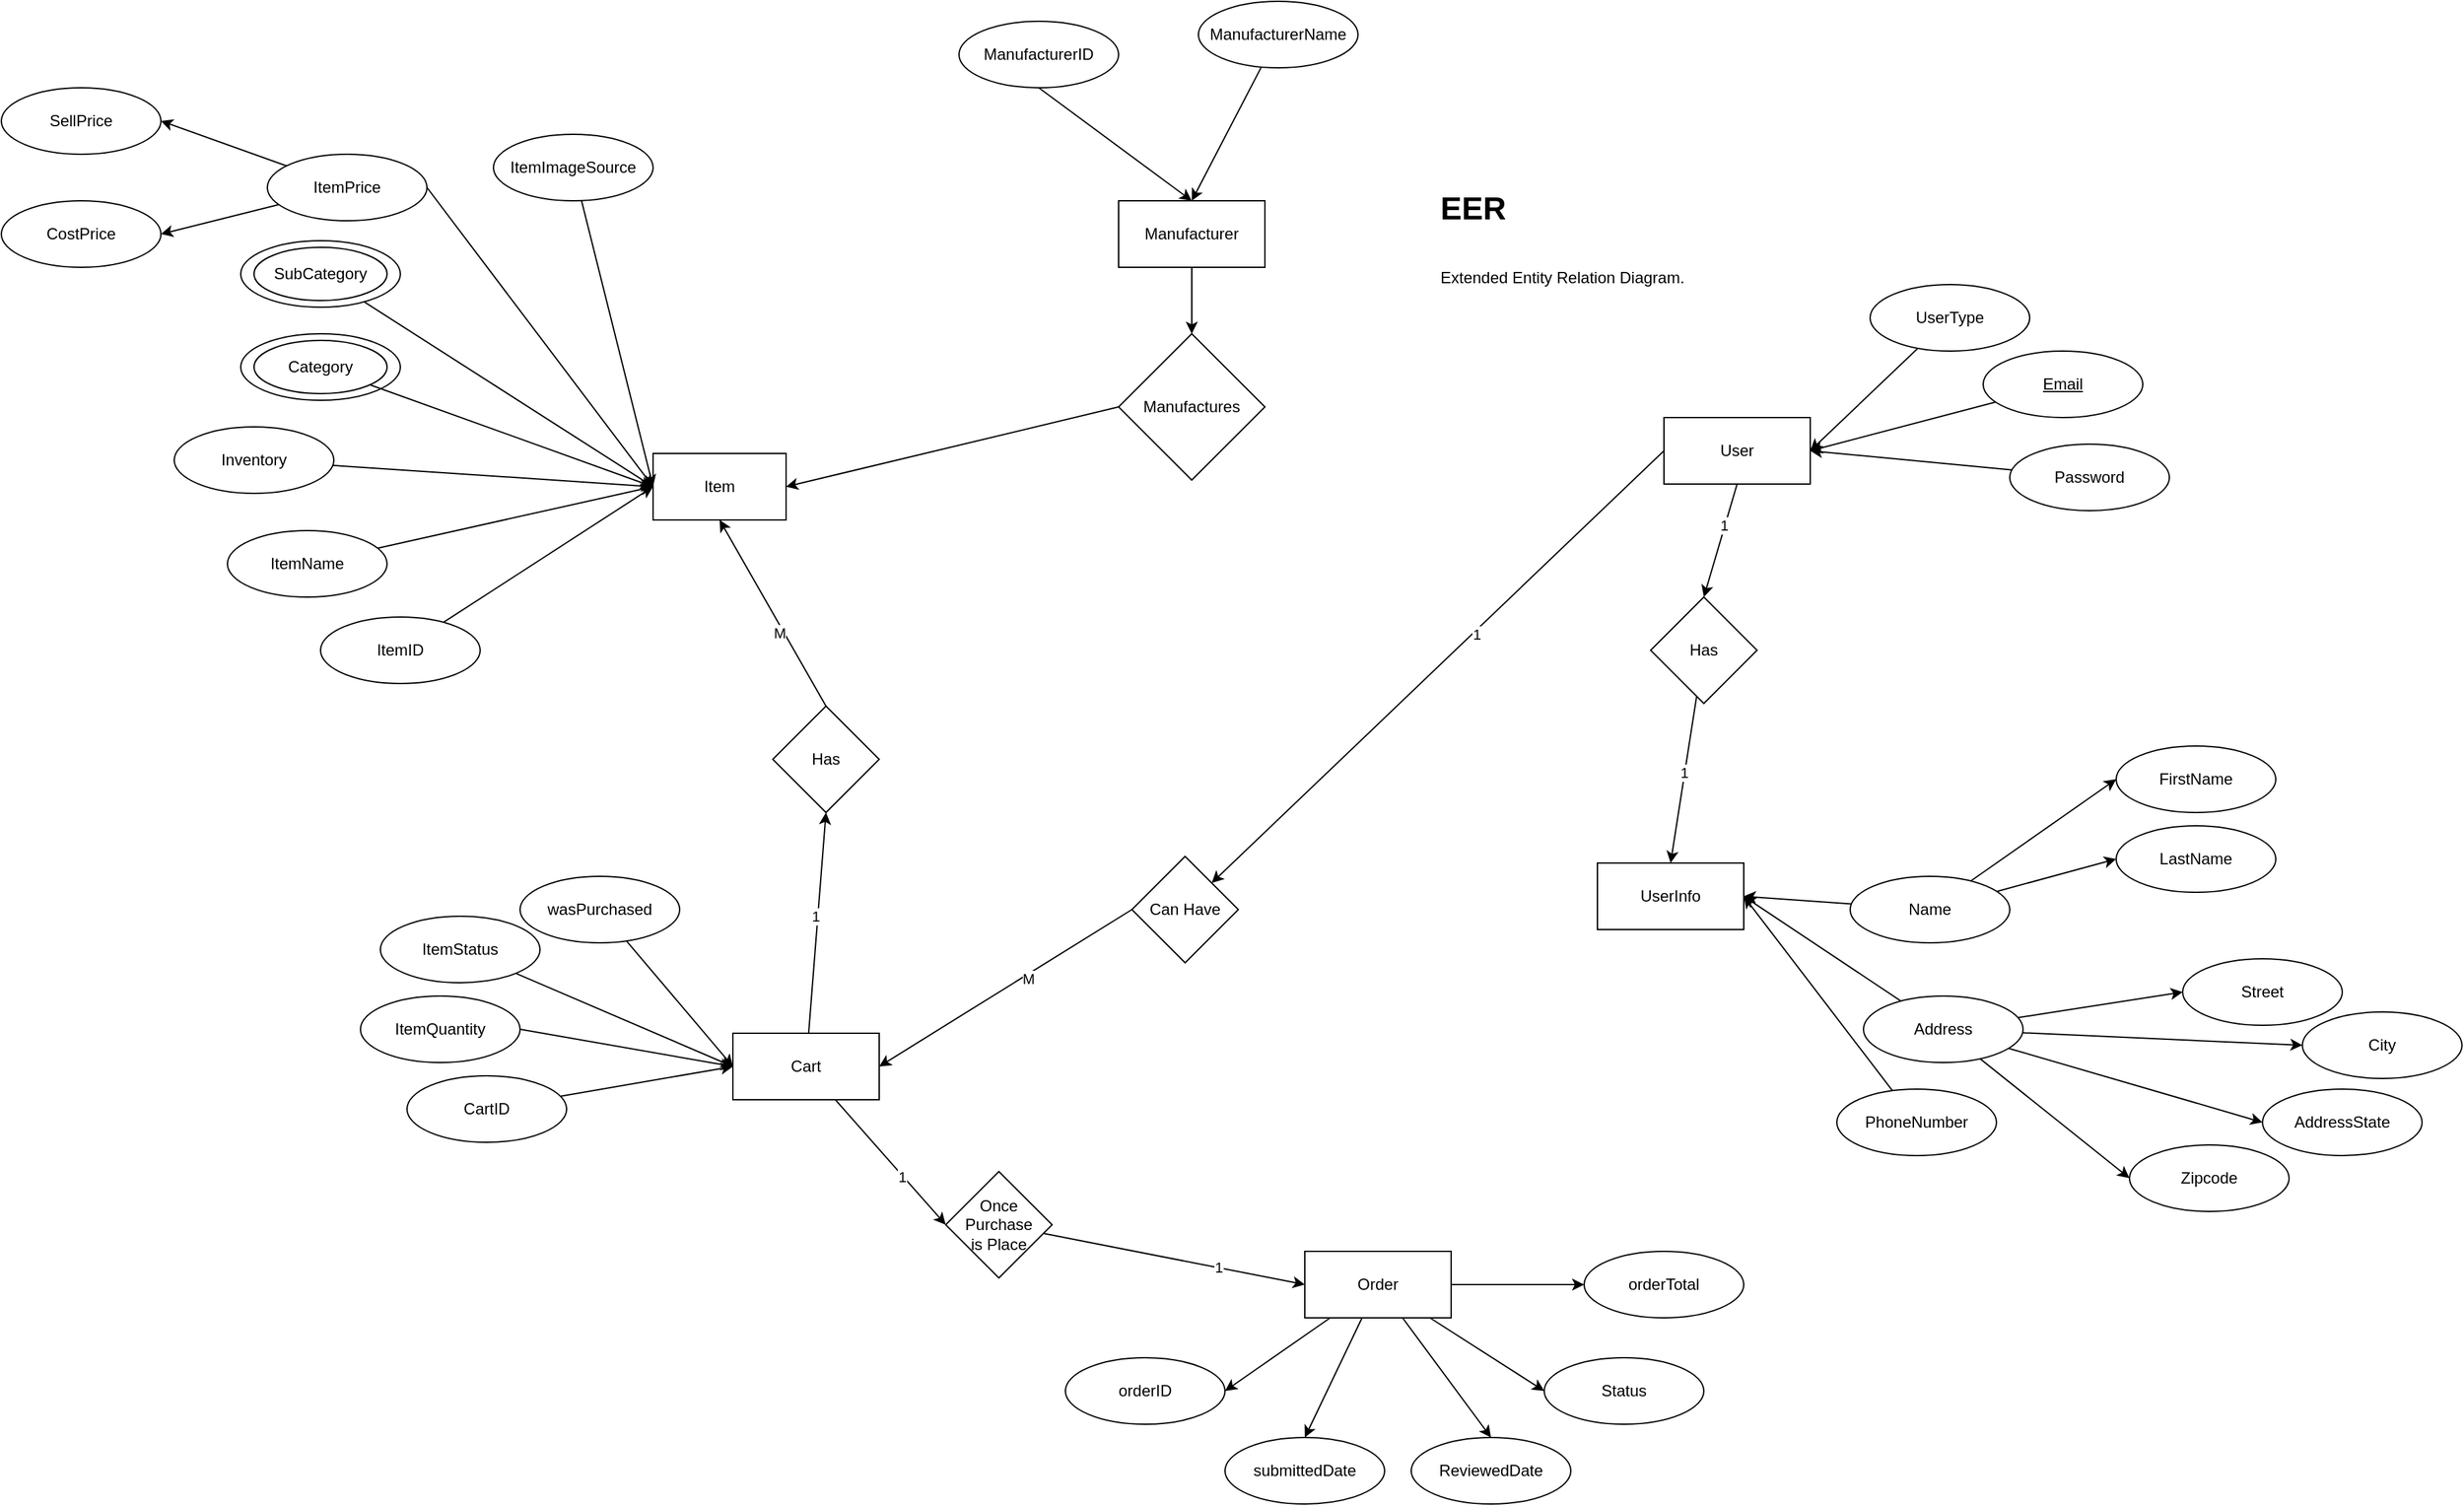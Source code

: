 <mxfile version="26.0.12">
  <diagram name="Page-1" id="8nn47YHviB25RWD-tD_q">
    <mxGraphModel grid="1" page="1" gridSize="10" guides="1" tooltips="1" connect="1" arrows="1" fold="1" pageScale="1" pageWidth="850" pageHeight="1100" math="0" shadow="0">
      <root>
        <mxCell id="0" />
        <mxCell id="1" parent="0" />
        <mxCell id="KiKc2woDUWEaIN38rLI_-1" value="Item" style="rounded=0;whiteSpace=wrap;html=1;" vertex="1" parent="1">
          <mxGeometry x="220" y="350" width="100" height="50" as="geometry" />
        </mxCell>
        <mxCell id="KiKc2woDUWEaIN38rLI_-45" style="edgeStyle=none;rounded=0;orthogonalLoop=1;jettySize=auto;html=1;entryX=0;entryY=0.5;entryDx=0;entryDy=0;" edge="1" parent="1" source="KiKc2woDUWEaIN38rLI_-2" target="KiKc2woDUWEaIN38rLI_-1">
          <mxGeometry relative="1" as="geometry">
            <mxPoint x="240" y="380" as="targetPoint" />
          </mxGeometry>
        </mxCell>
        <mxCell id="KiKc2woDUWEaIN38rLI_-2" value="ItemID" style="ellipse;whiteSpace=wrap;html=1;" vertex="1" parent="1">
          <mxGeometry x="-30" y="473" width="120" height="50" as="geometry" />
        </mxCell>
        <mxCell id="KiKc2woDUWEaIN38rLI_-44" style="edgeStyle=none;rounded=0;orthogonalLoop=1;jettySize=auto;html=1;entryX=0;entryY=0.5;entryDx=0;entryDy=0;" edge="1" parent="1" source="KiKc2woDUWEaIN38rLI_-4" target="KiKc2woDUWEaIN38rLI_-1">
          <mxGeometry relative="1" as="geometry" />
        </mxCell>
        <mxCell id="KiKc2woDUWEaIN38rLI_-4" value="ItemName" style="ellipse;whiteSpace=wrap;html=1;" vertex="1" parent="1">
          <mxGeometry x="-100" y="408" width="120" height="50" as="geometry" />
        </mxCell>
        <mxCell id="KiKc2woDUWEaIN38rLI_-48" style="edgeStyle=none;rounded=0;orthogonalLoop=1;jettySize=auto;html=1;exitX=0.5;exitY=1;exitDx=0;exitDy=0;entryX=0.5;entryY=0;entryDx=0;entryDy=0;" edge="1" parent="1" source="KiKc2woDUWEaIN38rLI_-6" target="KiKc2woDUWEaIN38rLI_-10">
          <mxGeometry relative="1" as="geometry" />
        </mxCell>
        <mxCell id="KiKc2woDUWEaIN38rLI_-6" value="Manufacturer" style="rounded=0;whiteSpace=wrap;html=1;" vertex="1" parent="1">
          <mxGeometry x="570" y="160" width="110" height="50" as="geometry" />
        </mxCell>
        <mxCell id="KiKc2woDUWEaIN38rLI_-43" style="edgeStyle=none;rounded=0;orthogonalLoop=1;jettySize=auto;html=1;entryX=0;entryY=0.5;entryDx=0;entryDy=0;" edge="1" parent="1" source="KiKc2woDUWEaIN38rLI_-7" target="KiKc2woDUWEaIN38rLI_-1">
          <mxGeometry relative="1" as="geometry" />
        </mxCell>
        <mxCell id="KiKc2woDUWEaIN38rLI_-7" value="Inventory" style="ellipse;whiteSpace=wrap;html=1;" vertex="1" parent="1">
          <mxGeometry x="-140" y="330" width="120" height="50" as="geometry" />
        </mxCell>
        <mxCell id="KiKc2woDUWEaIN38rLI_-117" style="edgeStyle=none;rounded=0;orthogonalLoop=1;jettySize=auto;html=1;entryX=1;entryY=0.5;entryDx=0;entryDy=0;exitX=0;exitY=0.5;exitDx=0;exitDy=0;" edge="1" parent="1" source="KiKc2woDUWEaIN38rLI_-10" target="KiKc2woDUWEaIN38rLI_-1">
          <mxGeometry relative="1" as="geometry" />
        </mxCell>
        <mxCell id="KiKc2woDUWEaIN38rLI_-10" value="Manufactures" style="rhombus;whiteSpace=wrap;html=1;" vertex="1" parent="1">
          <mxGeometry x="570" y="260" width="110" height="110" as="geometry" />
        </mxCell>
        <mxCell id="KiKc2woDUWEaIN38rLI_-46" style="edgeStyle=none;rounded=0;orthogonalLoop=1;jettySize=auto;html=1;exitX=0.5;exitY=1;exitDx=0;exitDy=0;entryX=0.5;entryY=0;entryDx=0;entryDy=0;" edge="1" parent="1" source="KiKc2woDUWEaIN38rLI_-16" target="KiKc2woDUWEaIN38rLI_-6">
          <mxGeometry relative="1" as="geometry" />
        </mxCell>
        <mxCell id="KiKc2woDUWEaIN38rLI_-16" value="ManufacturerID" style="ellipse;whiteSpace=wrap;html=1;" vertex="1" parent="1">
          <mxGeometry x="450" y="25" width="120" height="50" as="geometry" />
        </mxCell>
        <mxCell id="KiKc2woDUWEaIN38rLI_-47" style="edgeStyle=none;rounded=0;orthogonalLoop=1;jettySize=auto;html=1;entryX=0.5;entryY=0;entryDx=0;entryDy=0;" edge="1" parent="1" source="KiKc2woDUWEaIN38rLI_-17" target="KiKc2woDUWEaIN38rLI_-6">
          <mxGeometry relative="1" as="geometry">
            <mxPoint x="710" y="150" as="targetPoint" />
          </mxGeometry>
        </mxCell>
        <mxCell id="KiKc2woDUWEaIN38rLI_-17" value="ManufacturerName" style="ellipse;whiteSpace=wrap;html=1;" vertex="1" parent="1">
          <mxGeometry x="630" y="10" width="120" height="50" as="geometry" />
        </mxCell>
        <mxCell id="KiKc2woDUWEaIN38rLI_-19" value="Inventory" style="ellipse;whiteSpace=wrap;html=1;" vertex="1" parent="1">
          <mxGeometry x="-90" y="260" width="120" height="50" as="geometry" />
        </mxCell>
        <mxCell id="KiKc2woDUWEaIN38rLI_-42" style="edgeStyle=none;rounded=0;orthogonalLoop=1;jettySize=auto;html=1;entryX=0;entryY=0.5;entryDx=0;entryDy=0;" edge="1" parent="1" source="KiKc2woDUWEaIN38rLI_-20" target="KiKc2woDUWEaIN38rLI_-1">
          <mxGeometry relative="1" as="geometry">
            <mxPoint x="240" y="380" as="targetPoint" />
          </mxGeometry>
        </mxCell>
        <mxCell id="KiKc2woDUWEaIN38rLI_-20" value="Category" style="ellipse;whiteSpace=wrap;html=1;" vertex="1" parent="1">
          <mxGeometry x="-80" y="265" width="100" height="40" as="geometry" />
        </mxCell>
        <mxCell id="KiKc2woDUWEaIN38rLI_-40" style="edgeStyle=none;rounded=0;orthogonalLoop=1;jettySize=auto;html=1;exitX=1;exitY=0.5;exitDx=0;exitDy=0;entryX=0;entryY=0.5;entryDx=0;entryDy=0;" edge="1" parent="1" source="KiKc2woDUWEaIN38rLI_-21" target="KiKc2woDUWEaIN38rLI_-1">
          <mxGeometry relative="1" as="geometry" />
        </mxCell>
        <mxCell id="KiKc2woDUWEaIN38rLI_-134" style="edgeStyle=none;rounded=0;orthogonalLoop=1;jettySize=auto;html=1;entryX=1;entryY=0.5;entryDx=0;entryDy=0;" edge="1" parent="1" source="KiKc2woDUWEaIN38rLI_-21" target="KiKc2woDUWEaIN38rLI_-23">
          <mxGeometry relative="1" as="geometry" />
        </mxCell>
        <mxCell id="KiKc2woDUWEaIN38rLI_-135" style="edgeStyle=none;rounded=0;orthogonalLoop=1;jettySize=auto;html=1;entryX=1;entryY=0.5;entryDx=0;entryDy=0;" edge="1" parent="1" source="KiKc2woDUWEaIN38rLI_-21" target="KiKc2woDUWEaIN38rLI_-22">
          <mxGeometry relative="1" as="geometry" />
        </mxCell>
        <mxCell id="KiKc2woDUWEaIN38rLI_-21" value="ItemPrice" style="ellipse;whiteSpace=wrap;html=1;" vertex="1" parent="1">
          <mxGeometry x="-70" y="125" width="120" height="50" as="geometry" />
        </mxCell>
        <mxCell id="KiKc2woDUWEaIN38rLI_-22" value="CostPrice" style="ellipse;whiteSpace=wrap;html=1;" vertex="1" parent="1">
          <mxGeometry x="-270" y="160" width="120" height="50" as="geometry" />
        </mxCell>
        <mxCell id="KiKc2woDUWEaIN38rLI_-23" value="SellPrice" style="ellipse;whiteSpace=wrap;html=1;" vertex="1" parent="1">
          <mxGeometry x="-270" y="75" width="120" height="50" as="geometry" />
        </mxCell>
        <mxCell id="KiKc2woDUWEaIN38rLI_-41" style="edgeStyle=none;rounded=0;orthogonalLoop=1;jettySize=auto;html=1;entryX=0;entryY=0.5;entryDx=0;entryDy=0;" edge="1" parent="1" source="KiKc2woDUWEaIN38rLI_-26" target="KiKc2woDUWEaIN38rLI_-1">
          <mxGeometry relative="1" as="geometry">
            <mxPoint x="240" y="380" as="targetPoint" />
          </mxGeometry>
        </mxCell>
        <mxCell id="KiKc2woDUWEaIN38rLI_-26" value="Inventory" style="ellipse;whiteSpace=wrap;html=1;" vertex="1" parent="1">
          <mxGeometry x="-90" y="190" width="120" height="50" as="geometry" />
        </mxCell>
        <mxCell id="KiKc2woDUWEaIN38rLI_-27" value="SubCategory" style="ellipse;whiteSpace=wrap;html=1;" vertex="1" parent="1">
          <mxGeometry x="-80" y="195" width="100" height="40" as="geometry" />
        </mxCell>
        <mxCell id="KiKc2woDUWEaIN38rLI_-72" style="edgeStyle=none;rounded=0;orthogonalLoop=1;jettySize=auto;html=1;exitX=0.5;exitY=1;exitDx=0;exitDy=0;entryX=0.5;entryY=0;entryDx=0;entryDy=0;movable=1;resizable=1;rotatable=1;deletable=1;editable=1;locked=0;connectable=1;" edge="1" parent="1" source="KiKc2woDUWEaIN38rLI_-49" target="KiKc2woDUWEaIN38rLI_-71">
          <mxGeometry relative="1" as="geometry" />
        </mxCell>
        <mxCell id="KiKc2woDUWEaIN38rLI_-74" value="1" style="edgeLabel;html=1;align=center;verticalAlign=middle;resizable=1;points=[];movable=1;rotatable=1;deletable=1;editable=1;locked=0;connectable=1;" connectable="0" vertex="1" parent="KiKc2woDUWEaIN38rLI_-72">
          <mxGeometry x="-0.27" y="-1" relative="1" as="geometry">
            <mxPoint as="offset" />
          </mxGeometry>
        </mxCell>
        <mxCell id="KiKc2woDUWEaIN38rLI_-113" style="edgeStyle=none;rounded=0;orthogonalLoop=1;jettySize=auto;html=1;entryX=1;entryY=0;entryDx=0;entryDy=0;exitX=0;exitY=0.5;exitDx=0;exitDy=0;" edge="1" parent="1" source="KiKc2woDUWEaIN38rLI_-49" target="KiKc2woDUWEaIN38rLI_-107">
          <mxGeometry relative="1" as="geometry" />
        </mxCell>
        <mxCell id="KiKc2woDUWEaIN38rLI_-114" value="1" style="edgeLabel;html=1;align=center;verticalAlign=middle;resizable=0;points=[];" connectable="0" vertex="1" parent="KiKc2woDUWEaIN38rLI_-113">
          <mxGeometry x="-0.161" y="2" relative="1" as="geometry">
            <mxPoint as="offset" />
          </mxGeometry>
        </mxCell>
        <mxCell id="KiKc2woDUWEaIN38rLI_-49" value="User" style="rounded=0;whiteSpace=wrap;html=1;movable=1;resizable=1;rotatable=1;deletable=1;editable=1;locked=0;connectable=1;" vertex="1" parent="1">
          <mxGeometry x="980" y="323" width="110" height="50" as="geometry" />
        </mxCell>
        <mxCell id="KiKc2woDUWEaIN38rLI_-70" style="edgeStyle=none;rounded=0;orthogonalLoop=1;jettySize=auto;html=1;entryX=1;entryY=0.5;entryDx=0;entryDy=0;movable=1;resizable=1;rotatable=1;deletable=1;editable=1;locked=0;connectable=1;" edge="1" parent="1" source="KiKc2woDUWEaIN38rLI_-51" target="KiKc2woDUWEaIN38rLI_-49">
          <mxGeometry relative="1" as="geometry" />
        </mxCell>
        <mxCell id="KiKc2woDUWEaIN38rLI_-51" value="Password" style="ellipse;whiteSpace=wrap;html=1;movable=1;resizable=1;rotatable=1;deletable=1;editable=1;locked=0;connectable=1;" vertex="1" parent="1">
          <mxGeometry x="1240" y="343" width="120" height="50" as="geometry" />
        </mxCell>
        <mxCell id="KiKc2woDUWEaIN38rLI_-65" style="edgeStyle=none;rounded=0;orthogonalLoop=1;jettySize=auto;html=1;entryX=1;entryY=0.5;entryDx=0;entryDy=0;movable=1;resizable=1;rotatable=1;deletable=1;editable=1;locked=0;connectable=1;" edge="1" parent="1" source="KiKc2woDUWEaIN38rLI_-53" target="KiKc2woDUWEaIN38rLI_-60">
          <mxGeometry relative="1" as="geometry" />
        </mxCell>
        <mxCell id="KiKc2woDUWEaIN38rLI_-81" style="edgeStyle=none;rounded=0;orthogonalLoop=1;jettySize=auto;html=1;entryX=0;entryY=0.5;entryDx=0;entryDy=0;" edge="1" parent="1" source="KiKc2woDUWEaIN38rLI_-53" target="KiKc2woDUWEaIN38rLI_-56">
          <mxGeometry relative="1" as="geometry" />
        </mxCell>
        <mxCell id="KiKc2woDUWEaIN38rLI_-82" style="edgeStyle=none;rounded=0;orthogonalLoop=1;jettySize=auto;html=1;entryX=0;entryY=0.5;entryDx=0;entryDy=0;" edge="1" parent="1" source="KiKc2woDUWEaIN38rLI_-53" target="KiKc2woDUWEaIN38rLI_-57">
          <mxGeometry relative="1" as="geometry" />
        </mxCell>
        <mxCell id="KiKc2woDUWEaIN38rLI_-53" value="Name" style="ellipse;whiteSpace=wrap;html=1;movable=1;resizable=1;rotatable=1;deletable=1;editable=1;locked=0;connectable=1;" vertex="1" parent="1">
          <mxGeometry x="1120" y="668" width="120" height="50" as="geometry" />
        </mxCell>
        <mxCell id="KiKc2woDUWEaIN38rLI_-68" style="edgeStyle=none;rounded=0;orthogonalLoop=1;jettySize=auto;html=1;entryX=1;entryY=0.5;entryDx=0;entryDy=0;movable=1;resizable=1;rotatable=1;deletable=1;editable=1;locked=0;connectable=1;" edge="1" parent="1" source="KiKc2woDUWEaIN38rLI_-54" target="KiKc2woDUWEaIN38rLI_-49">
          <mxGeometry relative="1" as="geometry" />
        </mxCell>
        <mxCell id="KiKc2woDUWEaIN38rLI_-54" value="UserType" style="ellipse;whiteSpace=wrap;html=1;movable=1;resizable=1;rotatable=1;deletable=1;editable=1;locked=0;connectable=1;" vertex="1" parent="1">
          <mxGeometry x="1135" y="223" width="120" height="50" as="geometry" />
        </mxCell>
        <mxCell id="KiKc2woDUWEaIN38rLI_-69" style="edgeStyle=none;rounded=0;orthogonalLoop=1;jettySize=auto;html=1;entryX=1;entryY=0.5;entryDx=0;entryDy=0;movable=1;resizable=1;rotatable=1;deletable=1;editable=1;locked=0;connectable=1;" edge="1" parent="1" source="KiKc2woDUWEaIN38rLI_-55" target="KiKc2woDUWEaIN38rLI_-49">
          <mxGeometry relative="1" as="geometry" />
        </mxCell>
        <mxCell id="KiKc2woDUWEaIN38rLI_-55" value="&lt;u&gt;Email&lt;/u&gt;" style="ellipse;whiteSpace=wrap;html=1;movable=1;resizable=1;rotatable=1;deletable=1;editable=1;locked=0;connectable=1;" vertex="1" parent="1">
          <mxGeometry x="1220" y="273" width="120" height="50" as="geometry" />
        </mxCell>
        <mxCell id="KiKc2woDUWEaIN38rLI_-56" value="FirstName" style="ellipse;whiteSpace=wrap;html=1;movable=1;resizable=1;rotatable=1;deletable=1;editable=1;locked=0;connectable=1;" vertex="1" parent="1">
          <mxGeometry x="1320" y="570" width="120" height="50" as="geometry" />
        </mxCell>
        <mxCell id="KiKc2woDUWEaIN38rLI_-57" value="LastName" style="ellipse;whiteSpace=wrap;html=1;movable=1;resizable=1;rotatable=1;deletable=1;editable=1;locked=0;connectable=1;" vertex="1" parent="1">
          <mxGeometry x="1320" y="630" width="120" height="50" as="geometry" />
        </mxCell>
        <mxCell id="KiKc2woDUWEaIN38rLI_-66" style="edgeStyle=none;rounded=0;orthogonalLoop=1;jettySize=auto;html=1;entryX=1;entryY=0.5;entryDx=0;entryDy=0;movable=1;resizable=1;rotatable=1;deletable=1;editable=1;locked=0;connectable=1;" edge="1" parent="1" source="KiKc2woDUWEaIN38rLI_-58" target="KiKc2woDUWEaIN38rLI_-60">
          <mxGeometry relative="1" as="geometry" />
        </mxCell>
        <mxCell id="KiKc2woDUWEaIN38rLI_-83" style="edgeStyle=none;rounded=0;orthogonalLoop=1;jettySize=auto;html=1;entryX=0;entryY=0.5;entryDx=0;entryDy=0;" edge="1" parent="1" source="KiKc2woDUWEaIN38rLI_-58" target="KiKc2woDUWEaIN38rLI_-76">
          <mxGeometry relative="1" as="geometry" />
        </mxCell>
        <mxCell id="KiKc2woDUWEaIN38rLI_-84" style="edgeStyle=none;rounded=0;orthogonalLoop=1;jettySize=auto;html=1;entryX=0;entryY=0.5;entryDx=0;entryDy=0;" edge="1" parent="1" source="KiKc2woDUWEaIN38rLI_-58" target="KiKc2woDUWEaIN38rLI_-77">
          <mxGeometry relative="1" as="geometry" />
        </mxCell>
        <mxCell id="KiKc2woDUWEaIN38rLI_-85" style="edgeStyle=none;rounded=0;orthogonalLoop=1;jettySize=auto;html=1;entryX=0;entryY=0.5;entryDx=0;entryDy=0;" edge="1" parent="1" source="KiKc2woDUWEaIN38rLI_-58" target="KiKc2woDUWEaIN38rLI_-78">
          <mxGeometry relative="1" as="geometry" />
        </mxCell>
        <mxCell id="KiKc2woDUWEaIN38rLI_-86" style="edgeStyle=none;rounded=0;orthogonalLoop=1;jettySize=auto;html=1;entryX=0;entryY=0.5;entryDx=0;entryDy=0;" edge="1" parent="1" source="KiKc2woDUWEaIN38rLI_-58" target="KiKc2woDUWEaIN38rLI_-79">
          <mxGeometry relative="1" as="geometry" />
        </mxCell>
        <mxCell id="KiKc2woDUWEaIN38rLI_-58" value="Address" style="ellipse;whiteSpace=wrap;html=1;movable=1;resizable=1;rotatable=1;deletable=1;editable=1;locked=0;connectable=1;" vertex="1" parent="1">
          <mxGeometry x="1130" y="758" width="120" height="50" as="geometry" />
        </mxCell>
        <mxCell id="KiKc2woDUWEaIN38rLI_-67" style="edgeStyle=none;rounded=0;orthogonalLoop=1;jettySize=auto;html=1;entryX=1;entryY=0.5;entryDx=0;entryDy=0;movable=1;resizable=1;rotatable=1;deletable=1;editable=1;locked=0;connectable=1;" edge="1" parent="1" source="KiKc2woDUWEaIN38rLI_-59" target="KiKc2woDUWEaIN38rLI_-60">
          <mxGeometry relative="1" as="geometry" />
        </mxCell>
        <mxCell id="KiKc2woDUWEaIN38rLI_-59" value="PhoneNumber" style="ellipse;whiteSpace=wrap;html=1;movable=1;resizable=1;rotatable=1;deletable=1;editable=1;locked=0;connectable=1;" vertex="1" parent="1">
          <mxGeometry x="1110" y="828" width="120" height="50" as="geometry" />
        </mxCell>
        <mxCell id="KiKc2woDUWEaIN38rLI_-60" value="UserInfo" style="rounded=0;whiteSpace=wrap;html=1;movable=1;resizable=1;rotatable=1;deletable=1;editable=1;locked=0;connectable=1;" vertex="1" parent="1">
          <mxGeometry x="930" y="658" width="110" height="50" as="geometry" />
        </mxCell>
        <mxCell id="KiKc2woDUWEaIN38rLI_-73" style="edgeStyle=none;rounded=0;orthogonalLoop=1;jettySize=auto;html=1;entryX=0.5;entryY=0;entryDx=0;entryDy=0;movable=1;resizable=1;rotatable=1;deletable=1;editable=1;locked=0;connectable=1;" edge="1" parent="1" source="KiKc2woDUWEaIN38rLI_-71" target="KiKc2woDUWEaIN38rLI_-60">
          <mxGeometry relative="1" as="geometry" />
        </mxCell>
        <mxCell id="KiKc2woDUWEaIN38rLI_-75" value="1" style="edgeLabel;html=1;align=center;verticalAlign=middle;resizable=1;points=[];movable=1;rotatable=1;deletable=1;editable=1;locked=0;connectable=1;" connectable="0" vertex="1" parent="KiKc2woDUWEaIN38rLI_-73">
          <mxGeometry x="-0.087" y="-1" relative="1" as="geometry">
            <mxPoint as="offset" />
          </mxGeometry>
        </mxCell>
        <mxCell id="KiKc2woDUWEaIN38rLI_-71" value="Has" style="rhombus;whiteSpace=wrap;html=1;movable=1;resizable=1;rotatable=1;deletable=1;editable=1;locked=0;connectable=1;" vertex="1" parent="1">
          <mxGeometry x="970" y="458" width="80" height="80" as="geometry" />
        </mxCell>
        <mxCell id="KiKc2woDUWEaIN38rLI_-76" value="Street" style="ellipse;whiteSpace=wrap;html=1;movable=1;resizable=1;rotatable=1;deletable=1;editable=1;locked=0;connectable=1;" vertex="1" parent="1">
          <mxGeometry x="1370" y="730" width="120" height="50" as="geometry" />
        </mxCell>
        <mxCell id="KiKc2woDUWEaIN38rLI_-77" value="City" style="ellipse;whiteSpace=wrap;html=1;movable=1;resizable=1;rotatable=1;deletable=1;editable=1;locked=0;connectable=1;" vertex="1" parent="1">
          <mxGeometry x="1460" y="770" width="120" height="50" as="geometry" />
        </mxCell>
        <mxCell id="KiKc2woDUWEaIN38rLI_-78" value="AddressState" style="ellipse;whiteSpace=wrap;html=1;movable=1;resizable=1;rotatable=1;deletable=1;editable=1;locked=0;connectable=1;" vertex="1" parent="1">
          <mxGeometry x="1430" y="828" width="120" height="50" as="geometry" />
        </mxCell>
        <mxCell id="KiKc2woDUWEaIN38rLI_-79" value="Zipcode" style="ellipse;whiteSpace=wrap;html=1;movable=1;resizable=1;rotatable=1;deletable=1;editable=1;locked=0;connectable=1;" vertex="1" parent="1">
          <mxGeometry x="1330" y="870" width="120" height="50" as="geometry" />
        </mxCell>
        <mxCell id="KiKc2woDUWEaIN38rLI_-103" style="edgeStyle=none;rounded=0;orthogonalLoop=1;jettySize=auto;html=1;entryX=0.5;entryY=1;entryDx=0;entryDy=0;" edge="1" parent="1" source="KiKc2woDUWEaIN38rLI_-87" target="KiKc2woDUWEaIN38rLI_-100">
          <mxGeometry relative="1" as="geometry" />
        </mxCell>
        <mxCell id="KiKc2woDUWEaIN38rLI_-105" value="1" style="edgeLabel;html=1;align=center;verticalAlign=middle;resizable=0;points=[];" connectable="0" vertex="1" parent="KiKc2woDUWEaIN38rLI_-103">
          <mxGeometry x="0.058" y="2" relative="1" as="geometry">
            <mxPoint as="offset" />
          </mxGeometry>
        </mxCell>
        <mxCell id="KiKc2woDUWEaIN38rLI_-128" style="edgeStyle=none;rounded=0;orthogonalLoop=1;jettySize=auto;html=1;entryX=0;entryY=0.5;entryDx=0;entryDy=0;" edge="1" parent="1" source="KiKc2woDUWEaIN38rLI_-87" target="KiKc2woDUWEaIN38rLI_-127">
          <mxGeometry relative="1" as="geometry" />
        </mxCell>
        <mxCell id="KiKc2woDUWEaIN38rLI_-129" value="1" style="edgeLabel;html=1;align=center;verticalAlign=middle;resizable=0;points=[];" connectable="0" vertex="1" parent="KiKc2woDUWEaIN38rLI_-128">
          <mxGeometry x="0.217" y="-1" relative="1" as="geometry">
            <mxPoint as="offset" />
          </mxGeometry>
        </mxCell>
        <mxCell id="KiKc2woDUWEaIN38rLI_-87" value="Cart" style="rounded=0;whiteSpace=wrap;html=1;movable=1;resizable=1;rotatable=1;deletable=1;editable=1;locked=0;connectable=1;" vertex="1" parent="1">
          <mxGeometry x="280" y="786" width="110" height="50" as="geometry" />
        </mxCell>
        <mxCell id="KiKc2woDUWEaIN38rLI_-123" style="edgeStyle=none;rounded=0;orthogonalLoop=1;jettySize=auto;html=1;entryX=1;entryY=0.5;entryDx=0;entryDy=0;" edge="1" parent="1" source="KiKc2woDUWEaIN38rLI_-88" target="KiKc2woDUWEaIN38rLI_-119">
          <mxGeometry relative="1" as="geometry" />
        </mxCell>
        <mxCell id="KiKc2woDUWEaIN38rLI_-124" style="edgeStyle=none;rounded=0;orthogonalLoop=1;jettySize=auto;html=1;entryX=0.5;entryY=0;entryDx=0;entryDy=0;" edge="1" parent="1" source="KiKc2woDUWEaIN38rLI_-88" target="KiKc2woDUWEaIN38rLI_-120">
          <mxGeometry relative="1" as="geometry" />
        </mxCell>
        <mxCell id="KiKc2woDUWEaIN38rLI_-125" style="edgeStyle=none;rounded=0;orthogonalLoop=1;jettySize=auto;html=1;entryX=0.5;entryY=0;entryDx=0;entryDy=0;" edge="1" parent="1" source="KiKc2woDUWEaIN38rLI_-88" target="KiKc2woDUWEaIN38rLI_-121">
          <mxGeometry relative="1" as="geometry" />
        </mxCell>
        <mxCell id="KiKc2woDUWEaIN38rLI_-126" style="edgeStyle=none;rounded=0;orthogonalLoop=1;jettySize=auto;html=1;entryX=0;entryY=0.5;entryDx=0;entryDy=0;" edge="1" parent="1" source="KiKc2woDUWEaIN38rLI_-88" target="KiKc2woDUWEaIN38rLI_-122">
          <mxGeometry relative="1" as="geometry" />
        </mxCell>
        <mxCell id="KiKc2woDUWEaIN38rLI_-139" style="edgeStyle=none;rounded=0;orthogonalLoop=1;jettySize=auto;html=1;entryX=0;entryY=0.5;entryDx=0;entryDy=0;" edge="1" parent="1" source="KiKc2woDUWEaIN38rLI_-88" target="KiKc2woDUWEaIN38rLI_-138">
          <mxGeometry relative="1" as="geometry" />
        </mxCell>
        <mxCell id="KiKc2woDUWEaIN38rLI_-88" value="Order" style="rounded=0;whiteSpace=wrap;html=1;movable=1;resizable=1;rotatable=1;deletable=1;editable=1;locked=0;connectable=1;" vertex="1" parent="1">
          <mxGeometry x="710" y="950" width="110" height="50" as="geometry" />
        </mxCell>
        <mxCell id="KiKc2woDUWEaIN38rLI_-94" style="edgeStyle=none;rounded=0;orthogonalLoop=1;jettySize=auto;html=1;entryX=0;entryY=0.5;entryDx=0;entryDy=0;" edge="1" parent="1" source="KiKc2woDUWEaIN38rLI_-89" target="KiKc2woDUWEaIN38rLI_-87">
          <mxGeometry relative="1" as="geometry" />
        </mxCell>
        <mxCell id="KiKc2woDUWEaIN38rLI_-89" value="CartID" style="ellipse;whiteSpace=wrap;html=1;movable=1;resizable=1;rotatable=1;deletable=1;editable=1;locked=0;connectable=1;" vertex="1" parent="1">
          <mxGeometry x="35" y="818" width="120" height="50" as="geometry" />
        </mxCell>
        <mxCell id="KiKc2woDUWEaIN38rLI_-95" style="edgeStyle=none;rounded=0;orthogonalLoop=1;jettySize=auto;html=1;entryX=0;entryY=0.5;entryDx=0;entryDy=0;exitX=1;exitY=0.5;exitDx=0;exitDy=0;" edge="1" parent="1" source="KiKc2woDUWEaIN38rLI_-91" target="KiKc2woDUWEaIN38rLI_-87">
          <mxGeometry relative="1" as="geometry">
            <mxPoint x="117.383" y="790.303" as="sourcePoint" />
          </mxGeometry>
        </mxCell>
        <mxCell id="KiKc2woDUWEaIN38rLI_-91" value="ItemQuantity" style="ellipse;whiteSpace=wrap;html=1;movable=1;resizable=1;rotatable=1;deletable=1;editable=1;locked=0;connectable=1;" vertex="1" parent="1">
          <mxGeometry y="758" width="120" height="50" as="geometry" />
        </mxCell>
        <mxCell id="KiKc2woDUWEaIN38rLI_-96" style="edgeStyle=none;rounded=0;orthogonalLoop=1;jettySize=auto;html=1;entryX=0;entryY=0.5;entryDx=0;entryDy=0;" edge="1" parent="1" source="KiKc2woDUWEaIN38rLI_-92" target="KiKc2woDUWEaIN38rLI_-87">
          <mxGeometry relative="1" as="geometry" />
        </mxCell>
        <mxCell id="KiKc2woDUWEaIN38rLI_-92" value="ItemStatus" style="ellipse;whiteSpace=wrap;html=1;movable=1;resizable=1;rotatable=1;deletable=1;editable=1;locked=0;connectable=1;" vertex="1" parent="1">
          <mxGeometry x="15" y="698" width="120" height="50" as="geometry" />
        </mxCell>
        <mxCell id="KiKc2woDUWEaIN38rLI_-97" style="edgeStyle=none;rounded=0;orthogonalLoop=1;jettySize=auto;html=1;entryX=0;entryY=0.5;entryDx=0;entryDy=0;" edge="1" parent="1" source="KiKc2woDUWEaIN38rLI_-93" target="KiKc2woDUWEaIN38rLI_-87">
          <mxGeometry relative="1" as="geometry" />
        </mxCell>
        <mxCell id="KiKc2woDUWEaIN38rLI_-93" value="wasPurchased" style="ellipse;whiteSpace=wrap;html=1;movable=1;resizable=1;rotatable=1;deletable=1;editable=1;locked=0;connectable=1;" vertex="1" parent="1">
          <mxGeometry x="120" y="668" width="120" height="50" as="geometry" />
        </mxCell>
        <mxCell id="KiKc2woDUWEaIN38rLI_-99" style="edgeStyle=none;rounded=0;orthogonalLoop=1;jettySize=auto;html=1;entryX=0;entryY=0.5;entryDx=0;entryDy=0;" edge="1" parent="1" source="KiKc2woDUWEaIN38rLI_-98" target="KiKc2woDUWEaIN38rLI_-1">
          <mxGeometry relative="1" as="geometry" />
        </mxCell>
        <mxCell id="KiKc2woDUWEaIN38rLI_-98" value="ItemImageSource" style="ellipse;whiteSpace=wrap;html=1;" vertex="1" parent="1">
          <mxGeometry x="100" y="110" width="120" height="50" as="geometry" />
        </mxCell>
        <mxCell id="KiKc2woDUWEaIN38rLI_-104" style="edgeStyle=none;rounded=0;orthogonalLoop=1;jettySize=auto;html=1;exitX=0.5;exitY=0;exitDx=0;exitDy=0;entryX=0.5;entryY=1;entryDx=0;entryDy=0;" edge="1" parent="1" source="KiKc2woDUWEaIN38rLI_-100" target="KiKc2woDUWEaIN38rLI_-1">
          <mxGeometry relative="1" as="geometry" />
        </mxCell>
        <mxCell id="KiKc2woDUWEaIN38rLI_-106" value="M" style="edgeLabel;html=1;align=center;verticalAlign=middle;resizable=0;points=[];" connectable="0" vertex="1" parent="KiKc2woDUWEaIN38rLI_-104">
          <mxGeometry x="-0.187" y="3" relative="1" as="geometry">
            <mxPoint as="offset" />
          </mxGeometry>
        </mxCell>
        <mxCell id="KiKc2woDUWEaIN38rLI_-100" value="Has" style="rhombus;whiteSpace=wrap;html=1;movable=1;resizable=1;rotatable=1;deletable=1;editable=1;locked=0;connectable=1;" vertex="1" parent="1">
          <mxGeometry x="310" y="540" width="80" height="80" as="geometry" />
        </mxCell>
        <mxCell id="KiKc2woDUWEaIN38rLI_-115" style="edgeStyle=none;rounded=0;orthogonalLoop=1;jettySize=auto;html=1;exitX=0;exitY=0.5;exitDx=0;exitDy=0;entryX=1;entryY=0.5;entryDx=0;entryDy=0;" edge="1" parent="1" source="KiKc2woDUWEaIN38rLI_-107" target="KiKc2woDUWEaIN38rLI_-87">
          <mxGeometry relative="1" as="geometry" />
        </mxCell>
        <mxCell id="KiKc2woDUWEaIN38rLI_-116" value="M" style="edgeLabel;html=1;align=center;verticalAlign=middle;resizable=0;points=[];" connectable="0" vertex="1" parent="KiKc2woDUWEaIN38rLI_-115">
          <mxGeometry x="-0.161" y="3" relative="1" as="geometry">
            <mxPoint as="offset" />
          </mxGeometry>
        </mxCell>
        <mxCell id="KiKc2woDUWEaIN38rLI_-107" value="Can Have" style="rhombus;whiteSpace=wrap;html=1;movable=1;resizable=1;rotatable=1;deletable=1;editable=1;locked=0;connectable=1;" vertex="1" parent="1">
          <mxGeometry x="580" y="653" width="80" height="80" as="geometry" />
        </mxCell>
        <mxCell id="KiKc2woDUWEaIN38rLI_-119" value="orderID" style="ellipse;whiteSpace=wrap;html=1;movable=1;resizable=1;rotatable=1;deletable=1;editable=1;locked=0;connectable=1;" vertex="1" parent="1">
          <mxGeometry x="530" y="1030" width="120" height="50" as="geometry" />
        </mxCell>
        <mxCell id="KiKc2woDUWEaIN38rLI_-120" value="submittedDate" style="ellipse;whiteSpace=wrap;html=1;movable=1;resizable=1;rotatable=1;deletable=1;editable=1;locked=0;connectable=1;" vertex="1" parent="1">
          <mxGeometry x="650" y="1090" width="120" height="50" as="geometry" />
        </mxCell>
        <mxCell id="KiKc2woDUWEaIN38rLI_-121" value="ReviewedDate" style="ellipse;whiteSpace=wrap;html=1;movable=1;resizable=1;rotatable=1;deletable=1;editable=1;locked=0;connectable=1;" vertex="1" parent="1">
          <mxGeometry x="790" y="1090" width="120" height="50" as="geometry" />
        </mxCell>
        <mxCell id="KiKc2woDUWEaIN38rLI_-122" value="Status" style="ellipse;whiteSpace=wrap;html=1;movable=1;resizable=1;rotatable=1;deletable=1;editable=1;locked=0;connectable=1;" vertex="1" parent="1">
          <mxGeometry x="890" y="1030" width="120" height="50" as="geometry" />
        </mxCell>
        <mxCell id="KiKc2woDUWEaIN38rLI_-130" style="edgeStyle=none;rounded=0;orthogonalLoop=1;jettySize=auto;html=1;entryX=0;entryY=0.5;entryDx=0;entryDy=0;" edge="1" parent="1" source="KiKc2woDUWEaIN38rLI_-127" target="KiKc2woDUWEaIN38rLI_-88">
          <mxGeometry relative="1" as="geometry" />
        </mxCell>
        <mxCell id="KiKc2woDUWEaIN38rLI_-131" value="1" style="edgeLabel;html=1;align=center;verticalAlign=middle;resizable=0;points=[];" connectable="0" vertex="1" parent="KiKc2woDUWEaIN38rLI_-130">
          <mxGeometry x="0.335" relative="1" as="geometry">
            <mxPoint as="offset" />
          </mxGeometry>
        </mxCell>
        <mxCell id="KiKc2woDUWEaIN38rLI_-127" value="Once Purchase&lt;div&gt;is Place&lt;/div&gt;" style="rhombus;whiteSpace=wrap;html=1;" vertex="1" parent="1">
          <mxGeometry x="440" y="890" width="80" height="80" as="geometry" />
        </mxCell>
        <mxCell id="KiKc2woDUWEaIN38rLI_-138" value="orderTotal" style="ellipse;whiteSpace=wrap;html=1;movable=1;resizable=1;rotatable=1;deletable=1;editable=1;locked=0;connectable=1;" vertex="1" parent="1">
          <mxGeometry x="920" y="950" width="120" height="50" as="geometry" />
        </mxCell>
        <mxCell id="KiKc2woDUWEaIN38rLI_-141" value="&lt;h1 style=&quot;margin-top: 0px;&quot;&gt;EER&lt;/h1&gt;&lt;div&gt;&lt;br&gt;&lt;/div&gt;&lt;div&gt;Extended Entity Relation Diagram.&lt;/div&gt;" style="text;html=1;whiteSpace=wrap;overflow=hidden;rounded=0;" vertex="1" parent="1">
          <mxGeometry x="810" y="145" width="200" height="120" as="geometry" />
        </mxCell>
      </root>
    </mxGraphModel>
  </diagram>
</mxfile>

